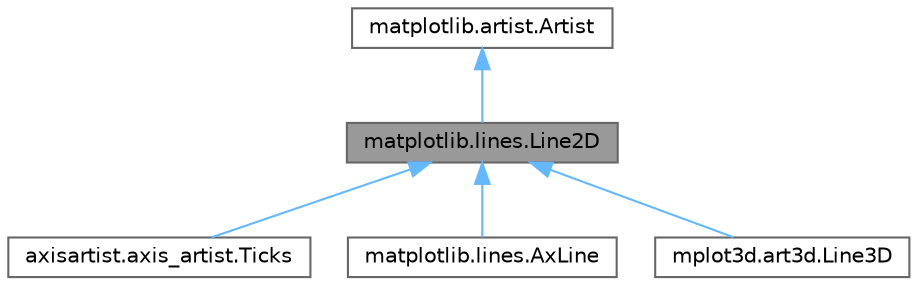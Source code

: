 digraph "matplotlib.lines.Line2D"
{
 // LATEX_PDF_SIZE
  bgcolor="transparent";
  edge [fontname=Helvetica,fontsize=10,labelfontname=Helvetica,labelfontsize=10];
  node [fontname=Helvetica,fontsize=10,shape=box,height=0.2,width=0.4];
  Node1 [id="Node000001",label="matplotlib.lines.Line2D",height=0.2,width=0.4,color="gray40", fillcolor="grey60", style="filled", fontcolor="black",tooltip=" "];
  Node2 -> Node1 [id="edge1_Node000001_Node000002",dir="back",color="steelblue1",style="solid",tooltip=" "];
  Node2 [id="Node000002",label="matplotlib.artist.Artist",height=0.2,width=0.4,color="gray40", fillcolor="white", style="filled",URL="$d1/df1/classmatplotlib_1_1artist_1_1Artist.html",tooltip=" "];
  Node1 -> Node3 [id="edge2_Node000001_Node000003",dir="back",color="steelblue1",style="solid",tooltip=" "];
  Node3 [id="Node000003",label="axisartist.axis_artist.Ticks",height=0.2,width=0.4,color="gray40", fillcolor="white", style="filled",URL="$de/d9c/classaxisartist_1_1axis__artist_1_1Ticks.html",tooltip=" "];
  Node1 -> Node4 [id="edge3_Node000001_Node000004",dir="back",color="steelblue1",style="solid",tooltip=" "];
  Node4 [id="Node000004",label="matplotlib.lines.AxLine",height=0.2,width=0.4,color="gray40", fillcolor="white", style="filled",URL="$df/d2d/classmatplotlib_1_1lines_1_1AxLine.html",tooltip=" "];
  Node1 -> Node5 [id="edge4_Node000001_Node000005",dir="back",color="steelblue1",style="solid",tooltip=" "];
  Node5 [id="Node000005",label="mplot3d.art3d.Line3D",height=0.2,width=0.4,color="gray40", fillcolor="white", style="filled",URL="$d5/de7/classmplot3d_1_1art3d_1_1Line3D.html",tooltip=" "];
}

